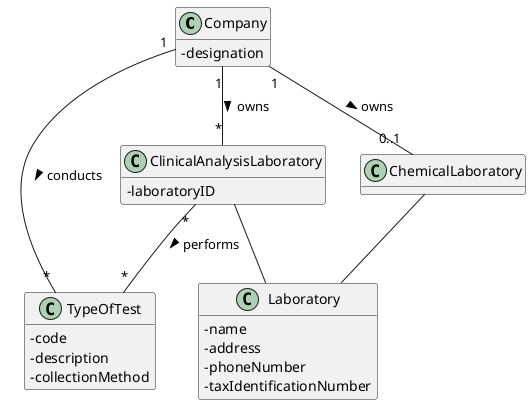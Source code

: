 @startuml
'https://plantuml.com/use-case-diagram
hide methods
skinparam classAttributeIconSize 0

class Company{
-designation
}

class ClinicalAnalysisLaboratory{
-laboratoryID
}


class TypeOfTest{
-code
-description
-collectionMethod
}

class ChemicalLaboratory{
}

class Laboratory{
-name
-address
-phoneNumber
-taxIdentificationNumber
}


Company"1" -- "*"TypeOfTest:> conducts
Company"1" -- "*"ClinicalAnalysisLaboratory:> owns
Company"1" -- "0..1" ChemicalLaboratory:> owns
ChemicalLaboratory -- Laboratory
ClinicalAnalysisLaboratory -- Laboratory
ClinicalAnalysisLaboratory "*" -- "*" TypeOfTest:> performs
@enduml

